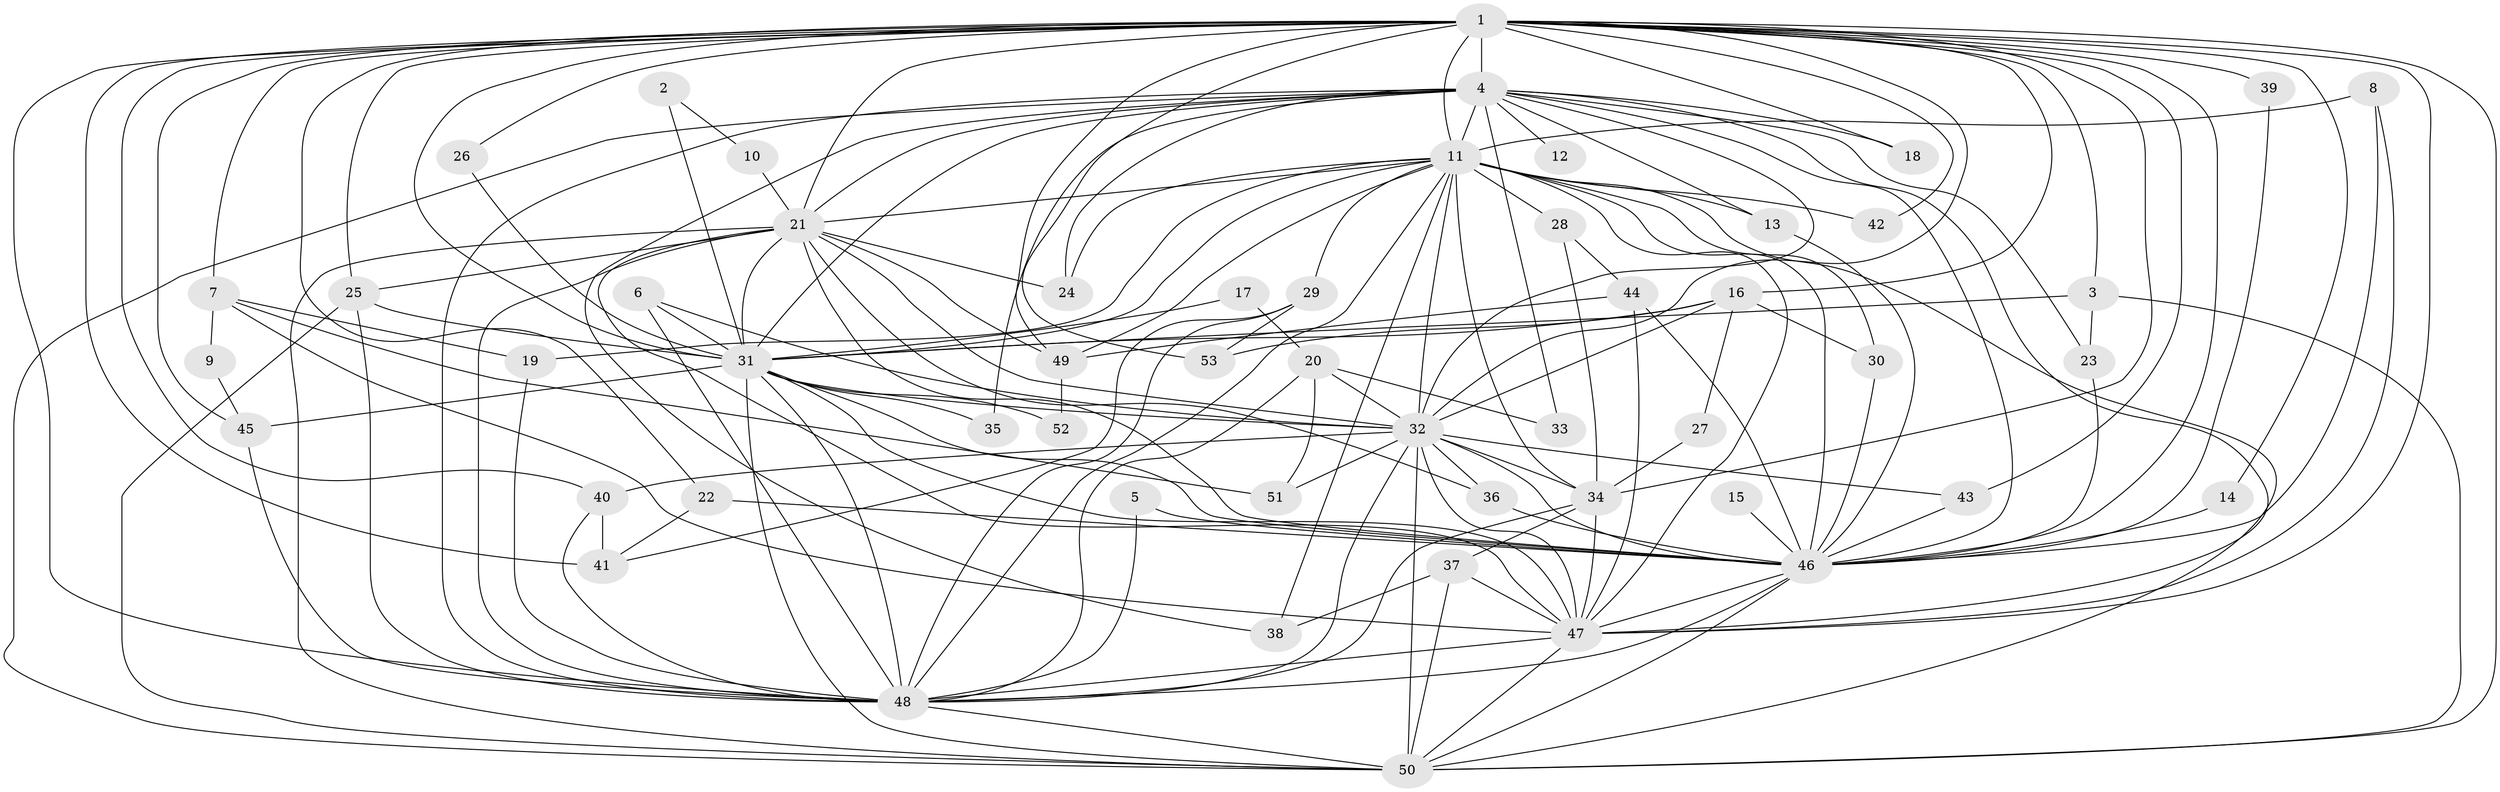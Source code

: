 // original degree distribution, {27: 0.018867924528301886, 28: 0.009433962264150943, 20: 0.009433962264150943, 25: 0.009433962264150943, 24: 0.009433962264150943, 17: 0.009433962264150943, 21: 0.009433962264150943, 19: 0.009433962264150943, 14: 0.009433962264150943, 4: 0.12264150943396226, 7: 0.009433962264150943, 2: 0.5943396226415094, 6: 0.018867924528301886, 3: 0.14150943396226415, 5: 0.018867924528301886}
// Generated by graph-tools (version 1.1) at 2025/36/03/04/25 23:36:20]
// undirected, 53 vertices, 156 edges
graph export_dot {
  node [color=gray90,style=filled];
  1;
  2;
  3;
  4;
  5;
  6;
  7;
  8;
  9;
  10;
  11;
  12;
  13;
  14;
  15;
  16;
  17;
  18;
  19;
  20;
  21;
  22;
  23;
  24;
  25;
  26;
  27;
  28;
  29;
  30;
  31;
  32;
  33;
  34;
  35;
  36;
  37;
  38;
  39;
  40;
  41;
  42;
  43;
  44;
  45;
  46;
  47;
  48;
  49;
  50;
  51;
  52;
  53;
  1 -- 3 [weight=1.0];
  1 -- 4 [weight=1.0];
  1 -- 7 [weight=1.0];
  1 -- 11 [weight=1.0];
  1 -- 14 [weight=1.0];
  1 -- 16 [weight=1.0];
  1 -- 18 [weight=1.0];
  1 -- 21 [weight=1.0];
  1 -- 22 [weight=1.0];
  1 -- 25 [weight=1.0];
  1 -- 26 [weight=1.0];
  1 -- 31 [weight=1.0];
  1 -- 32 [weight=2.0];
  1 -- 34 [weight=1.0];
  1 -- 39 [weight=1.0];
  1 -- 40 [weight=1.0];
  1 -- 41 [weight=1.0];
  1 -- 42 [weight=1.0];
  1 -- 43 [weight=1.0];
  1 -- 45 [weight=1.0];
  1 -- 46 [weight=1.0];
  1 -- 47 [weight=1.0];
  1 -- 48 [weight=1.0];
  1 -- 49 [weight=1.0];
  1 -- 50 [weight=1.0];
  1 -- 53 [weight=1.0];
  2 -- 10 [weight=1.0];
  2 -- 31 [weight=2.0];
  3 -- 23 [weight=1.0];
  3 -- 31 [weight=1.0];
  3 -- 50 [weight=1.0];
  4 -- 11 [weight=3.0];
  4 -- 12 [weight=1.0];
  4 -- 13 [weight=1.0];
  4 -- 18 [weight=1.0];
  4 -- 21 [weight=1.0];
  4 -- 23 [weight=1.0];
  4 -- 24 [weight=1.0];
  4 -- 31 [weight=1.0];
  4 -- 32 [weight=1.0];
  4 -- 33 [weight=1.0];
  4 -- 35 [weight=1.0];
  4 -- 38 [weight=1.0];
  4 -- 46 [weight=1.0];
  4 -- 47 [weight=1.0];
  4 -- 48 [weight=1.0];
  4 -- 50 [weight=1.0];
  5 -- 46 [weight=1.0];
  5 -- 48 [weight=1.0];
  6 -- 31 [weight=1.0];
  6 -- 32 [weight=1.0];
  6 -- 48 [weight=1.0];
  7 -- 9 [weight=1.0];
  7 -- 19 [weight=1.0];
  7 -- 47 [weight=1.0];
  7 -- 51 [weight=1.0];
  8 -- 11 [weight=1.0];
  8 -- 46 [weight=1.0];
  8 -- 47 [weight=1.0];
  9 -- 45 [weight=1.0];
  10 -- 21 [weight=1.0];
  11 -- 13 [weight=1.0];
  11 -- 19 [weight=1.0];
  11 -- 21 [weight=1.0];
  11 -- 24 [weight=1.0];
  11 -- 28 [weight=1.0];
  11 -- 29 [weight=2.0];
  11 -- 30 [weight=1.0];
  11 -- 31 [weight=1.0];
  11 -- 32 [weight=2.0];
  11 -- 34 [weight=1.0];
  11 -- 38 [weight=2.0];
  11 -- 42 [weight=1.0];
  11 -- 46 [weight=2.0];
  11 -- 47 [weight=2.0];
  11 -- 48 [weight=1.0];
  11 -- 49 [weight=1.0];
  11 -- 50 [weight=1.0];
  13 -- 46 [weight=1.0];
  14 -- 46 [weight=2.0];
  15 -- 46 [weight=1.0];
  16 -- 27 [weight=1.0];
  16 -- 30 [weight=1.0];
  16 -- 31 [weight=1.0];
  16 -- 32 [weight=1.0];
  16 -- 53 [weight=1.0];
  17 -- 20 [weight=1.0];
  17 -- 31 [weight=1.0];
  19 -- 48 [weight=1.0];
  20 -- 32 [weight=1.0];
  20 -- 33 [weight=1.0];
  20 -- 48 [weight=1.0];
  20 -- 51 [weight=1.0];
  21 -- 24 [weight=1.0];
  21 -- 25 [weight=1.0];
  21 -- 31 [weight=1.0];
  21 -- 32 [weight=2.0];
  21 -- 36 [weight=1.0];
  21 -- 46 [weight=1.0];
  21 -- 47 [weight=1.0];
  21 -- 48 [weight=2.0];
  21 -- 49 [weight=1.0];
  21 -- 50 [weight=2.0];
  22 -- 41 [weight=1.0];
  22 -- 46 [weight=1.0];
  23 -- 46 [weight=1.0];
  25 -- 31 [weight=1.0];
  25 -- 48 [weight=1.0];
  25 -- 50 [weight=1.0];
  26 -- 31 [weight=1.0];
  27 -- 34 [weight=1.0];
  28 -- 34 [weight=1.0];
  28 -- 44 [weight=2.0];
  29 -- 41 [weight=1.0];
  29 -- 48 [weight=1.0];
  29 -- 53 [weight=1.0];
  30 -- 46 [weight=1.0];
  31 -- 32 [weight=3.0];
  31 -- 35 [weight=1.0];
  31 -- 45 [weight=1.0];
  31 -- 46 [weight=1.0];
  31 -- 47 [weight=1.0];
  31 -- 48 [weight=2.0];
  31 -- 50 [weight=1.0];
  31 -- 52 [weight=1.0];
  32 -- 34 [weight=1.0];
  32 -- 36 [weight=1.0];
  32 -- 40 [weight=1.0];
  32 -- 43 [weight=2.0];
  32 -- 46 [weight=1.0];
  32 -- 47 [weight=3.0];
  32 -- 48 [weight=2.0];
  32 -- 50 [weight=1.0];
  32 -- 51 [weight=1.0];
  34 -- 37 [weight=1.0];
  34 -- 47 [weight=1.0];
  34 -- 48 [weight=1.0];
  36 -- 46 [weight=1.0];
  37 -- 38 [weight=1.0];
  37 -- 47 [weight=1.0];
  37 -- 50 [weight=1.0];
  39 -- 46 [weight=1.0];
  40 -- 41 [weight=1.0];
  40 -- 48 [weight=1.0];
  43 -- 46 [weight=1.0];
  44 -- 46 [weight=1.0];
  44 -- 47 [weight=1.0];
  44 -- 49 [weight=1.0];
  45 -- 48 [weight=1.0];
  46 -- 47 [weight=2.0];
  46 -- 48 [weight=1.0];
  46 -- 50 [weight=1.0];
  47 -- 48 [weight=1.0];
  47 -- 50 [weight=2.0];
  48 -- 50 [weight=1.0];
  49 -- 52 [weight=1.0];
}
